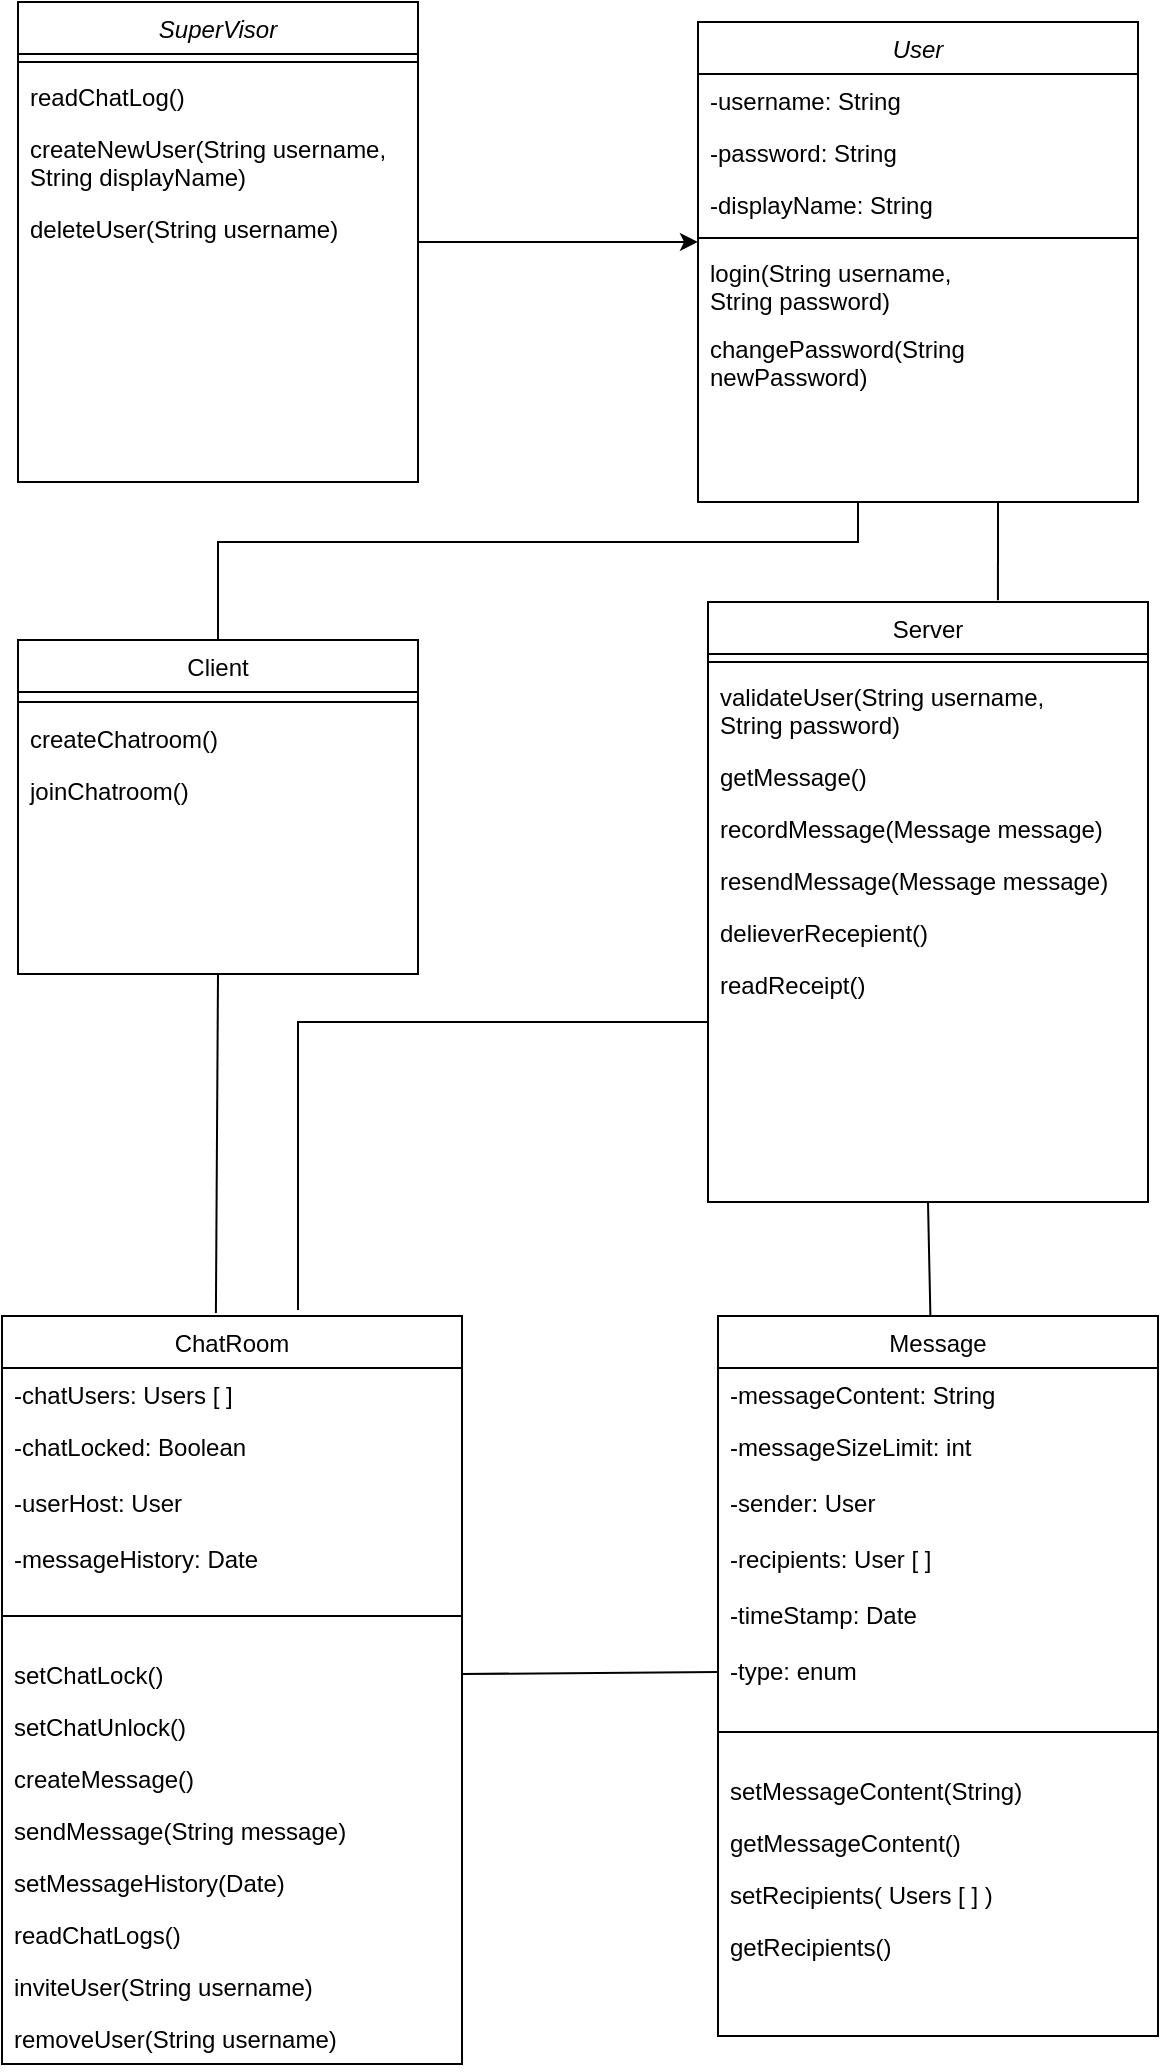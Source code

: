 <mxfile version="17.4.0" type="browser"><diagram id="C5RBs43oDa-KdzZeNtuy" name="Page-1"><mxGraphModel dx="1996" dy="1162" grid="0" gridSize="10" guides="1" tooltips="1" connect="1" arrows="1" fold="1" page="1" pageScale="1" pageWidth="827" pageHeight="1169" math="0" shadow="0"><root><mxCell id="WIyWlLk6GJQsqaUBKTNV-0"/><mxCell id="WIyWlLk6GJQsqaUBKTNV-1" parent="WIyWlLk6GJQsqaUBKTNV-0"/><mxCell id="iZkKUPJ7PeQM_YcZDVnY-26" style="edgeStyle=orthogonalEdgeStyle;rounded=0;orthogonalLoop=1;jettySize=auto;html=1;endArrow=none;endFill=0;" parent="WIyWlLk6GJQsqaUBKTNV-1" source="zkfFHV4jXpPFQw0GAbJ--0" target="zkfFHV4jXpPFQw0GAbJ--17" edge="1"><mxGeometry relative="1" as="geometry"><Array as="points"><mxPoint x="580" y="300"/></Array></mxGeometry></mxCell><mxCell id="iZkKUPJ7PeQM_YcZDVnY-27" style="rounded=0;orthogonalLoop=1;jettySize=auto;html=1;endArrow=none;endFill=0;entryX=0.659;entryY=-0.003;entryDx=0;entryDy=0;entryPerimeter=0;" parent="WIyWlLk6GJQsqaUBKTNV-1" target="zkfFHV4jXpPFQw0GAbJ--13" edge="1"><mxGeometry relative="1" as="geometry"><mxPoint x="650" y="280" as="sourcePoint"/></mxGeometry></mxCell><mxCell id="zkfFHV4jXpPFQw0GAbJ--0" value="User" style="swimlane;fontStyle=2;align=center;verticalAlign=top;childLayout=stackLayout;horizontal=1;startSize=26;horizontalStack=0;resizeParent=1;resizeLast=0;collapsible=1;marginBottom=0;rounded=0;shadow=0;strokeWidth=1;" parent="WIyWlLk6GJQsqaUBKTNV-1" vertex="1"><mxGeometry x="500" y="40" width="220" height="240" as="geometry"><mxRectangle x="230" y="140" width="160" height="26" as="alternateBounds"/></mxGeometry></mxCell><mxCell id="zkfFHV4jXpPFQw0GAbJ--1" value="-username: String" style="text;align=left;verticalAlign=top;spacingLeft=4;spacingRight=4;overflow=hidden;rotatable=0;points=[[0,0.5],[1,0.5]];portConstraint=eastwest;" parent="zkfFHV4jXpPFQw0GAbJ--0" vertex="1"><mxGeometry y="26" width="220" height="26" as="geometry"/></mxCell><mxCell id="zkfFHV4jXpPFQw0GAbJ--2" value="-password: String" style="text;align=left;verticalAlign=top;spacingLeft=4;spacingRight=4;overflow=hidden;rotatable=0;points=[[0,0.5],[1,0.5]];portConstraint=eastwest;rounded=0;shadow=0;html=0;" parent="zkfFHV4jXpPFQw0GAbJ--0" vertex="1"><mxGeometry y="52" width="220" height="26" as="geometry"/></mxCell><mxCell id="zkfFHV4jXpPFQw0GAbJ--3" value="-displayName: String" style="text;align=left;verticalAlign=top;spacingLeft=4;spacingRight=4;overflow=hidden;rotatable=0;points=[[0,0.5],[1,0.5]];portConstraint=eastwest;rounded=0;shadow=0;html=0;" parent="zkfFHV4jXpPFQw0GAbJ--0" vertex="1"><mxGeometry y="78" width="220" height="26" as="geometry"/></mxCell><mxCell id="zkfFHV4jXpPFQw0GAbJ--4" value="" style="line;html=1;strokeWidth=1;align=left;verticalAlign=middle;spacingTop=-1;spacingLeft=3;spacingRight=3;rotatable=0;labelPosition=right;points=[];portConstraint=eastwest;" parent="zkfFHV4jXpPFQw0GAbJ--0" vertex="1"><mxGeometry y="104" width="220" height="8" as="geometry"/></mxCell><mxCell id="zkfFHV4jXpPFQw0GAbJ--5" value="login(String username,&#10;String password)" style="text;align=left;verticalAlign=top;spacingLeft=4;spacingRight=4;overflow=hidden;rotatable=0;points=[[0,0.5],[1,0.5]];portConstraint=eastwest;" parent="zkfFHV4jXpPFQw0GAbJ--0" vertex="1"><mxGeometry y="112" width="220" height="38" as="geometry"/></mxCell><mxCell id="iZkKUPJ7PeQM_YcZDVnY-0" value="changePassword(String &#10;newPassword)" style="text;align=left;verticalAlign=top;spacingLeft=4;spacingRight=4;overflow=hidden;rotatable=0;points=[[0,0.5],[1,0.5]];portConstraint=eastwest;" parent="zkfFHV4jXpPFQw0GAbJ--0" vertex="1"><mxGeometry y="150" width="220" height="38" as="geometry"/></mxCell><mxCell id="zkfFHV4jXpPFQw0GAbJ--6" value="Message" style="swimlane;fontStyle=0;align=center;verticalAlign=top;childLayout=stackLayout;horizontal=1;startSize=26;horizontalStack=0;resizeParent=1;resizeLast=0;collapsible=1;marginBottom=0;rounded=0;shadow=0;strokeWidth=1;" parent="WIyWlLk6GJQsqaUBKTNV-1" vertex="1"><mxGeometry x="510" y="687" width="220" height="360" as="geometry"><mxRectangle x="130" y="380" width="160" height="26" as="alternateBounds"/></mxGeometry></mxCell><mxCell id="zkfFHV4jXpPFQw0GAbJ--7" value="-messageContent: String" style="text;align=left;verticalAlign=top;spacingLeft=4;spacingRight=4;overflow=hidden;rotatable=0;points=[[0,0.5],[1,0.5]];portConstraint=eastwest;" parent="zkfFHV4jXpPFQw0GAbJ--6" vertex="1"><mxGeometry y="26" width="220" height="26" as="geometry"/></mxCell><mxCell id="zkfFHV4jXpPFQw0GAbJ--8" value="-messageSizeLimit: int" style="text;align=left;verticalAlign=top;spacingLeft=4;spacingRight=4;overflow=hidden;rotatable=0;points=[[0,0.5],[1,0.5]];portConstraint=eastwest;rounded=0;shadow=0;html=0;" parent="zkfFHV4jXpPFQw0GAbJ--6" vertex="1"><mxGeometry y="52" width="220" height="28" as="geometry"/></mxCell><mxCell id="iZkKUPJ7PeQM_YcZDVnY-23" value="-sender: User" style="text;align=left;verticalAlign=top;spacingLeft=4;spacingRight=4;overflow=hidden;rotatable=0;points=[[0,0.5],[1,0.5]];portConstraint=eastwest;rounded=0;shadow=0;html=0;" parent="zkfFHV4jXpPFQw0GAbJ--6" vertex="1"><mxGeometry y="80" width="220" height="28" as="geometry"/></mxCell><mxCell id="iZkKUPJ7PeQM_YcZDVnY-24" value="-recipients: User [ ]" style="text;align=left;verticalAlign=top;spacingLeft=4;spacingRight=4;overflow=hidden;rotatable=0;points=[[0,0.5],[1,0.5]];portConstraint=eastwest;rounded=0;shadow=0;html=0;" parent="zkfFHV4jXpPFQw0GAbJ--6" vertex="1"><mxGeometry y="108" width="220" height="28" as="geometry"/></mxCell><mxCell id="TRnrm5K5ioEQwKzh2GZs-10" value="-timeStamp: Date" style="text;align=left;verticalAlign=top;spacingLeft=4;spacingRight=4;overflow=hidden;rotatable=0;points=[[0,0.5],[1,0.5]];portConstraint=eastwest;rounded=0;shadow=0;html=0;" parent="zkfFHV4jXpPFQw0GAbJ--6" vertex="1"><mxGeometry y="136" width="220" height="28" as="geometry"/></mxCell><mxCell id="iZkKUPJ7PeQM_YcZDVnY-25" value="-type: enum" style="text;align=left;verticalAlign=top;spacingLeft=4;spacingRight=4;overflow=hidden;rotatable=0;points=[[0,0.5],[1,0.5]];portConstraint=eastwest;rounded=0;shadow=0;html=0;" parent="zkfFHV4jXpPFQw0GAbJ--6" vertex="1"><mxGeometry y="164" width="220" height="28" as="geometry"/></mxCell><mxCell id="zkfFHV4jXpPFQw0GAbJ--9" value="" style="line;html=1;strokeWidth=1;align=left;verticalAlign=middle;spacingTop=-1;spacingLeft=3;spacingRight=3;rotatable=0;labelPosition=right;points=[];portConstraint=eastwest;" parent="zkfFHV4jXpPFQw0GAbJ--6" vertex="1"><mxGeometry y="192" width="220" height="32" as="geometry"/></mxCell><mxCell id="zkfFHV4jXpPFQw0GAbJ--10" value="setMessageContent(String)" style="text;align=left;verticalAlign=top;spacingLeft=4;spacingRight=4;overflow=hidden;rotatable=0;points=[[0,0.5],[1,0.5]];portConstraint=eastwest;fontStyle=0" parent="zkfFHV4jXpPFQw0GAbJ--6" vertex="1"><mxGeometry y="224" width="220" height="26" as="geometry"/></mxCell><mxCell id="zkfFHV4jXpPFQw0GAbJ--11" value="getMessageContent()" style="text;align=left;verticalAlign=top;spacingLeft=4;spacingRight=4;overflow=hidden;rotatable=0;points=[[0,0.5],[1,0.5]];portConstraint=eastwest;" parent="zkfFHV4jXpPFQw0GAbJ--6" vertex="1"><mxGeometry y="250" width="220" height="26" as="geometry"/></mxCell><mxCell id="iZkKUPJ7PeQM_YcZDVnY-39" value="setRecipients( Users [ ] )" style="text;align=left;verticalAlign=top;spacingLeft=4;spacingRight=4;overflow=hidden;rotatable=0;points=[[0,0.5],[1,0.5]];portConstraint=eastwest;" parent="zkfFHV4jXpPFQw0GAbJ--6" vertex="1"><mxGeometry y="276" width="220" height="26" as="geometry"/></mxCell><mxCell id="iZkKUPJ7PeQM_YcZDVnY-40" value="getRecipients()" style="text;align=left;verticalAlign=top;spacingLeft=4;spacingRight=4;overflow=hidden;rotatable=0;points=[[0,0.5],[1,0.5]];portConstraint=eastwest;" parent="zkfFHV4jXpPFQw0GAbJ--6" vertex="1"><mxGeometry y="302" width="220" height="26" as="geometry"/></mxCell><mxCell id="iZkKUPJ7PeQM_YcZDVnY-42" style="edgeStyle=none;rounded=0;orthogonalLoop=1;jettySize=auto;html=1;exitX=0.5;exitY=1;exitDx=0;exitDy=0;fontColor=#FF0000;endArrow=none;endFill=0;" parent="WIyWlLk6GJQsqaUBKTNV-1" source="zkfFHV4jXpPFQw0GAbJ--13" target="zkfFHV4jXpPFQw0GAbJ--6" edge="1"><mxGeometry relative="1" as="geometry"/></mxCell><mxCell id="zkfFHV4jXpPFQw0GAbJ--13" value="Server" style="swimlane;fontStyle=0;align=center;verticalAlign=top;childLayout=stackLayout;horizontal=1;startSize=26;horizontalStack=0;resizeParent=1;resizeLast=0;collapsible=1;marginBottom=0;rounded=0;shadow=0;strokeWidth=1;" parent="WIyWlLk6GJQsqaUBKTNV-1" vertex="1"><mxGeometry x="505" y="330" width="220" height="300" as="geometry"><mxRectangle x="340" y="380" width="170" height="26" as="alternateBounds"/></mxGeometry></mxCell><mxCell id="zkfFHV4jXpPFQw0GAbJ--15" value="" style="line;html=1;strokeWidth=1;align=left;verticalAlign=middle;spacingTop=-1;spacingLeft=3;spacingRight=3;rotatable=0;labelPosition=right;points=[];portConstraint=eastwest;" parent="zkfFHV4jXpPFQw0GAbJ--13" vertex="1"><mxGeometry y="26" width="220" height="8" as="geometry"/></mxCell><mxCell id="iZkKUPJ7PeQM_YcZDVnY-17" value="validateUser(String username, &#10;String password)" style="text;align=left;verticalAlign=top;spacingLeft=4;spacingRight=4;overflow=hidden;rotatable=0;points=[[0,0.5],[1,0.5]];portConstraint=eastwest;" parent="zkfFHV4jXpPFQw0GAbJ--13" vertex="1"><mxGeometry y="34" width="220" height="40" as="geometry"/></mxCell><mxCell id="iZkKUPJ7PeQM_YcZDVnY-20" value="getMessage()" style="text;align=left;verticalAlign=top;spacingLeft=4;spacingRight=4;overflow=hidden;rotatable=0;points=[[0,0.5],[1,0.5]];portConstraint=eastwest;" parent="zkfFHV4jXpPFQw0GAbJ--13" vertex="1"><mxGeometry y="74" width="220" height="26" as="geometry"/></mxCell><mxCell id="iZkKUPJ7PeQM_YcZDVnY-19" value="recordMessage(Message message)" style="text;align=left;verticalAlign=top;spacingLeft=4;spacingRight=4;overflow=hidden;rotatable=0;points=[[0,0.5],[1,0.5]];portConstraint=eastwest;" parent="zkfFHV4jXpPFQw0GAbJ--13" vertex="1"><mxGeometry y="100" width="220" height="26" as="geometry"/></mxCell><mxCell id="iZkKUPJ7PeQM_YcZDVnY-18" value="resendMessage(Message message)" style="text;align=left;verticalAlign=top;spacingLeft=4;spacingRight=4;overflow=hidden;rotatable=0;points=[[0,0.5],[1,0.5]];portConstraint=eastwest;" parent="zkfFHV4jXpPFQw0GAbJ--13" vertex="1"><mxGeometry y="126" width="220" height="26" as="geometry"/></mxCell><mxCell id="iZkKUPJ7PeQM_YcZDVnY-21" value="delieverRecepient()" style="text;align=left;verticalAlign=top;spacingLeft=4;spacingRight=4;overflow=hidden;rotatable=0;points=[[0,0.5],[1,0.5]];portConstraint=eastwest;" parent="zkfFHV4jXpPFQw0GAbJ--13" vertex="1"><mxGeometry y="152" width="220" height="26" as="geometry"/></mxCell><mxCell id="iZkKUPJ7PeQM_YcZDVnY-22" value="readReceipt()" style="text;align=left;verticalAlign=top;spacingLeft=4;spacingRight=4;overflow=hidden;rotatable=0;points=[[0,0.5],[1,0.5]];portConstraint=eastwest;" parent="zkfFHV4jXpPFQw0GAbJ--13" vertex="1"><mxGeometry y="178" width="220" height="26" as="geometry"/></mxCell><mxCell id="iZkKUPJ7PeQM_YcZDVnY-43" style="edgeStyle=none;rounded=0;orthogonalLoop=1;jettySize=auto;html=1;exitX=0.5;exitY=1;exitDx=0;exitDy=0;entryX=0.465;entryY=-0.004;entryDx=0;entryDy=0;entryPerimeter=0;fontColor=#FF0000;endArrow=none;endFill=0;" parent="WIyWlLk6GJQsqaUBKTNV-1" source="zkfFHV4jXpPFQw0GAbJ--17" target="iZkKUPJ7PeQM_YcZDVnY-28" edge="1"><mxGeometry relative="1" as="geometry"/></mxCell><mxCell id="zkfFHV4jXpPFQw0GAbJ--17" value="Client" style="swimlane;fontStyle=0;align=center;verticalAlign=top;childLayout=stackLayout;horizontal=1;startSize=26;horizontalStack=0;resizeParent=1;resizeLast=0;collapsible=1;marginBottom=0;rounded=0;shadow=0;strokeWidth=1;" parent="WIyWlLk6GJQsqaUBKTNV-1" vertex="1"><mxGeometry x="160" y="349" width="200" height="167" as="geometry"><mxRectangle x="550" y="140" width="160" height="26" as="alternateBounds"/></mxGeometry></mxCell><mxCell id="zkfFHV4jXpPFQw0GAbJ--23" value="" style="line;html=1;strokeWidth=1;align=left;verticalAlign=middle;spacingTop=-1;spacingLeft=3;spacingRight=3;rotatable=0;labelPosition=right;points=[];portConstraint=eastwest;" parent="zkfFHV4jXpPFQw0GAbJ--17" vertex="1"><mxGeometry y="26" width="200" height="10" as="geometry"/></mxCell><mxCell id="iZkKUPJ7PeQM_YcZDVnY-38" value="createChatroom()" style="text;align=left;verticalAlign=top;spacingLeft=4;spacingRight=4;overflow=hidden;rotatable=0;points=[[0,0.5],[1,0.5]];portConstraint=eastwest;" parent="zkfFHV4jXpPFQw0GAbJ--17" vertex="1"><mxGeometry y="36" width="200" height="26" as="geometry"/></mxCell><mxCell id="zkfFHV4jXpPFQw0GAbJ--25" value="joinChatroom()" style="text;align=left;verticalAlign=top;spacingLeft=4;spacingRight=4;overflow=hidden;rotatable=0;points=[[0,0.5],[1,0.5]];portConstraint=eastwest;" parent="zkfFHV4jXpPFQw0GAbJ--17" vertex="1"><mxGeometry y="62" width="200" height="26" as="geometry"/></mxCell><mxCell id="iZkKUPJ7PeQM_YcZDVnY-9" style="edgeStyle=orthogonalEdgeStyle;rounded=0;orthogonalLoop=1;jettySize=auto;html=1;entryX=0;entryY=-0.053;entryDx=0;entryDy=0;entryPerimeter=0;" parent="WIyWlLk6GJQsqaUBKTNV-1" source="iZkKUPJ7PeQM_YcZDVnY-1" target="zkfFHV4jXpPFQw0GAbJ--5" edge="1"><mxGeometry relative="1" as="geometry"/></mxCell><mxCell id="iZkKUPJ7PeQM_YcZDVnY-1" value="SuperVisor" style="swimlane;fontStyle=2;align=center;verticalAlign=top;childLayout=stackLayout;horizontal=1;startSize=26;horizontalStack=0;resizeParent=1;resizeLast=0;collapsible=1;marginBottom=0;rounded=0;shadow=0;strokeWidth=1;" parent="WIyWlLk6GJQsqaUBKTNV-1" vertex="1"><mxGeometry x="160" y="30" width="200" height="240" as="geometry"><mxRectangle x="230" y="140" width="160" height="26" as="alternateBounds"/></mxGeometry></mxCell><mxCell id="iZkKUPJ7PeQM_YcZDVnY-5" value="" style="line;html=1;strokeWidth=1;align=left;verticalAlign=middle;spacingTop=-1;spacingLeft=3;spacingRight=3;rotatable=0;labelPosition=right;points=[];portConstraint=eastwest;" parent="iZkKUPJ7PeQM_YcZDVnY-1" vertex="1"><mxGeometry y="26" width="200" height="8" as="geometry"/></mxCell><mxCell id="TRnrm5K5ioEQwKzh2GZs-7" value="readChatLog()" style="text;align=left;verticalAlign=top;spacingLeft=4;spacingRight=4;overflow=hidden;rotatable=0;points=[[0,0.5],[1,0.5]];portConstraint=eastwest;" parent="iZkKUPJ7PeQM_YcZDVnY-1" vertex="1"><mxGeometry y="34" width="200" height="26" as="geometry"/></mxCell><mxCell id="TRnrm5K5ioEQwKzh2GZs-8" value="createNewUser(String username, &#10;String displayName)" style="text;align=left;verticalAlign=top;spacingLeft=4;spacingRight=4;overflow=hidden;rotatable=0;points=[[0,0.5],[1,0.5]];portConstraint=eastwest;" parent="iZkKUPJ7PeQM_YcZDVnY-1" vertex="1"><mxGeometry y="60" width="200" height="40" as="geometry"/></mxCell><mxCell id="iZkKUPJ7PeQM_YcZDVnY-7" value="deleteUser(String username)" style="text;align=left;verticalAlign=top;spacingLeft=4;spacingRight=4;overflow=hidden;rotatable=0;points=[[0,0.5],[1,0.5]];portConstraint=eastwest;" parent="iZkKUPJ7PeQM_YcZDVnY-1" vertex="1"><mxGeometry y="100" width="200" height="40" as="geometry"/></mxCell><mxCell id="iZkKUPJ7PeQM_YcZDVnY-28" value="ChatRoom" style="swimlane;fontStyle=0;align=center;verticalAlign=top;childLayout=stackLayout;horizontal=1;startSize=26;horizontalStack=0;resizeParent=1;resizeLast=0;collapsible=1;marginBottom=0;rounded=0;shadow=0;strokeWidth=1;" parent="WIyWlLk6GJQsqaUBKTNV-1" vertex="1"><mxGeometry x="152" y="687" width="230" height="374" as="geometry"><mxRectangle x="130" y="380" width="160" height="26" as="alternateBounds"/></mxGeometry></mxCell><mxCell id="iZkKUPJ7PeQM_YcZDVnY-29" value="-chatUsers: Users [ ]" style="text;align=left;verticalAlign=top;spacingLeft=4;spacingRight=4;overflow=hidden;rotatable=0;points=[[0,0.5],[1,0.5]];portConstraint=eastwest;" parent="iZkKUPJ7PeQM_YcZDVnY-28" vertex="1"><mxGeometry y="26" width="230" height="26" as="geometry"/></mxCell><mxCell id="iZkKUPJ7PeQM_YcZDVnY-30" value="-chatLocked: Boolean" style="text;align=left;verticalAlign=top;spacingLeft=4;spacingRight=4;overflow=hidden;rotatable=0;points=[[0,0.5],[1,0.5]];portConstraint=eastwest;rounded=0;shadow=0;html=0;" parent="iZkKUPJ7PeQM_YcZDVnY-28" vertex="1"><mxGeometry y="52" width="230" height="28" as="geometry"/></mxCell><mxCell id="XJksqy3ELEvS1AbyBcwW-0" value="-userHost: User" style="text;align=left;verticalAlign=top;spacingLeft=4;spacingRight=4;overflow=hidden;rotatable=0;points=[[0,0.5],[1,0.5]];portConstraint=eastwest;rounded=0;shadow=0;html=0;" parent="iZkKUPJ7PeQM_YcZDVnY-28" vertex="1"><mxGeometry y="80" width="230" height="28" as="geometry"/></mxCell><mxCell id="zkfFHV4jXpPFQw0GAbJ--24" value="-messageHistory: Date" style="text;align=left;verticalAlign=top;spacingLeft=4;spacingRight=4;overflow=hidden;rotatable=0;points=[[0,0.5],[1,0.5]];portConstraint=eastwest;fontColor=#000000;" parent="iZkKUPJ7PeQM_YcZDVnY-28" vertex="1"><mxGeometry y="108" width="230" height="26" as="geometry"/></mxCell><mxCell id="iZkKUPJ7PeQM_YcZDVnY-34" value="" style="line;html=1;strokeWidth=1;align=left;verticalAlign=middle;spacingTop=-1;spacingLeft=3;spacingRight=3;rotatable=0;labelPosition=right;points=[];portConstraint=eastwest;" parent="iZkKUPJ7PeQM_YcZDVnY-28" vertex="1"><mxGeometry y="134" width="230" height="32" as="geometry"/></mxCell><mxCell id="iZkKUPJ7PeQM_YcZDVnY-35" value="setChatLock()" style="text;align=left;verticalAlign=top;spacingLeft=4;spacingRight=4;overflow=hidden;rotatable=0;points=[[0,0.5],[1,0.5]];portConstraint=eastwest;fontStyle=0" parent="iZkKUPJ7PeQM_YcZDVnY-28" vertex="1"><mxGeometry y="166" width="230" height="26" as="geometry"/></mxCell><mxCell id="iZkKUPJ7PeQM_YcZDVnY-36" value="setChatUnlock()" style="text;align=left;verticalAlign=top;spacingLeft=4;spacingRight=4;overflow=hidden;rotatable=0;points=[[0,0.5],[1,0.5]];portConstraint=eastwest;" parent="iZkKUPJ7PeQM_YcZDVnY-28" vertex="1"><mxGeometry y="192" width="230" height="26" as="geometry"/></mxCell><mxCell id="iZkKUPJ7PeQM_YcZDVnY-10" value="createMessage()" style="text;align=left;verticalAlign=top;spacingLeft=4;spacingRight=4;overflow=hidden;rotatable=0;points=[[0,0.5],[1,0.5]];portConstraint=eastwest;" parent="iZkKUPJ7PeQM_YcZDVnY-28" vertex="1"><mxGeometry y="218" width="230" height="26" as="geometry"/></mxCell><mxCell id="iZkKUPJ7PeQM_YcZDVnY-11" value="sendMessage(String message)" style="text;align=left;verticalAlign=top;spacingLeft=4;spacingRight=4;overflow=hidden;rotatable=0;points=[[0,0.5],[1,0.5]];portConstraint=eastwest;" parent="iZkKUPJ7PeQM_YcZDVnY-28" vertex="1"><mxGeometry y="244" width="230" height="26" as="geometry"/></mxCell><mxCell id="iZkKUPJ7PeQM_YcZDVnY-12" value="setMessageHistory(Date)" style="text;align=left;verticalAlign=top;spacingLeft=4;spacingRight=4;overflow=hidden;rotatable=0;points=[[0,0.5],[1,0.5]];portConstraint=eastwest;fontColor=#000000;" parent="iZkKUPJ7PeQM_YcZDVnY-28" vertex="1"><mxGeometry y="270" width="230" height="26" as="geometry"/></mxCell><mxCell id="TRnrm5K5ioEQwKzh2GZs-5" value="readChatLogs()" style="text;align=left;verticalAlign=top;spacingLeft=4;spacingRight=4;overflow=hidden;rotatable=0;points=[[0,0.5],[1,0.5]];portConstraint=eastwest;" parent="iZkKUPJ7PeQM_YcZDVnY-28" vertex="1"><mxGeometry y="296" width="230" height="26" as="geometry"/></mxCell><mxCell id="TRnrm5K5ioEQwKzh2GZs-6" value="inviteUser(String username)" style="text;align=left;verticalAlign=top;spacingLeft=4;spacingRight=4;overflow=hidden;rotatable=0;points=[[0,0.5],[1,0.5]];portConstraint=eastwest;" parent="iZkKUPJ7PeQM_YcZDVnY-28" vertex="1"><mxGeometry y="322" width="230" height="26" as="geometry"/></mxCell><mxCell id="iZkKUPJ7PeQM_YcZDVnY-13" value="removeUser(String username)" style="text;align=left;verticalAlign=top;spacingLeft=4;spacingRight=4;overflow=hidden;rotatable=0;points=[[0,0.5],[1,0.5]];portConstraint=eastwest;" parent="iZkKUPJ7PeQM_YcZDVnY-28" vertex="1"><mxGeometry y="348" width="230" height="26" as="geometry"/></mxCell><mxCell id="iZkKUPJ7PeQM_YcZDVnY-41" style="edgeStyle=none;rounded=0;orthogonalLoop=1;jettySize=auto;html=1;fontColor=#FF0000;endArrow=none;endFill=0;" parent="WIyWlLk6GJQsqaUBKTNV-1" edge="1"><mxGeometry relative="1" as="geometry"><mxPoint x="300" y="684" as="sourcePoint"/><mxPoint x="505" y="540" as="targetPoint"/><Array as="points"><mxPoint x="300" y="540"/></Array></mxGeometry></mxCell><mxCell id="fenb9NCVKTfHUBUDJhq0-1" value="" style="endArrow=none;html=1;rounded=0;exitX=1;exitY=0.5;exitDx=0;exitDy=0;entryX=0;entryY=0.5;entryDx=0;entryDy=0;" edge="1" parent="WIyWlLk6GJQsqaUBKTNV-1" source="iZkKUPJ7PeQM_YcZDVnY-35" target="iZkKUPJ7PeQM_YcZDVnY-25"><mxGeometry width="50" height="50" relative="1" as="geometry"><mxPoint x="384" y="614" as="sourcePoint"/><mxPoint x="434" y="564" as="targetPoint"/><Array as="points"/></mxGeometry></mxCell></root></mxGraphModel></diagram></mxfile>